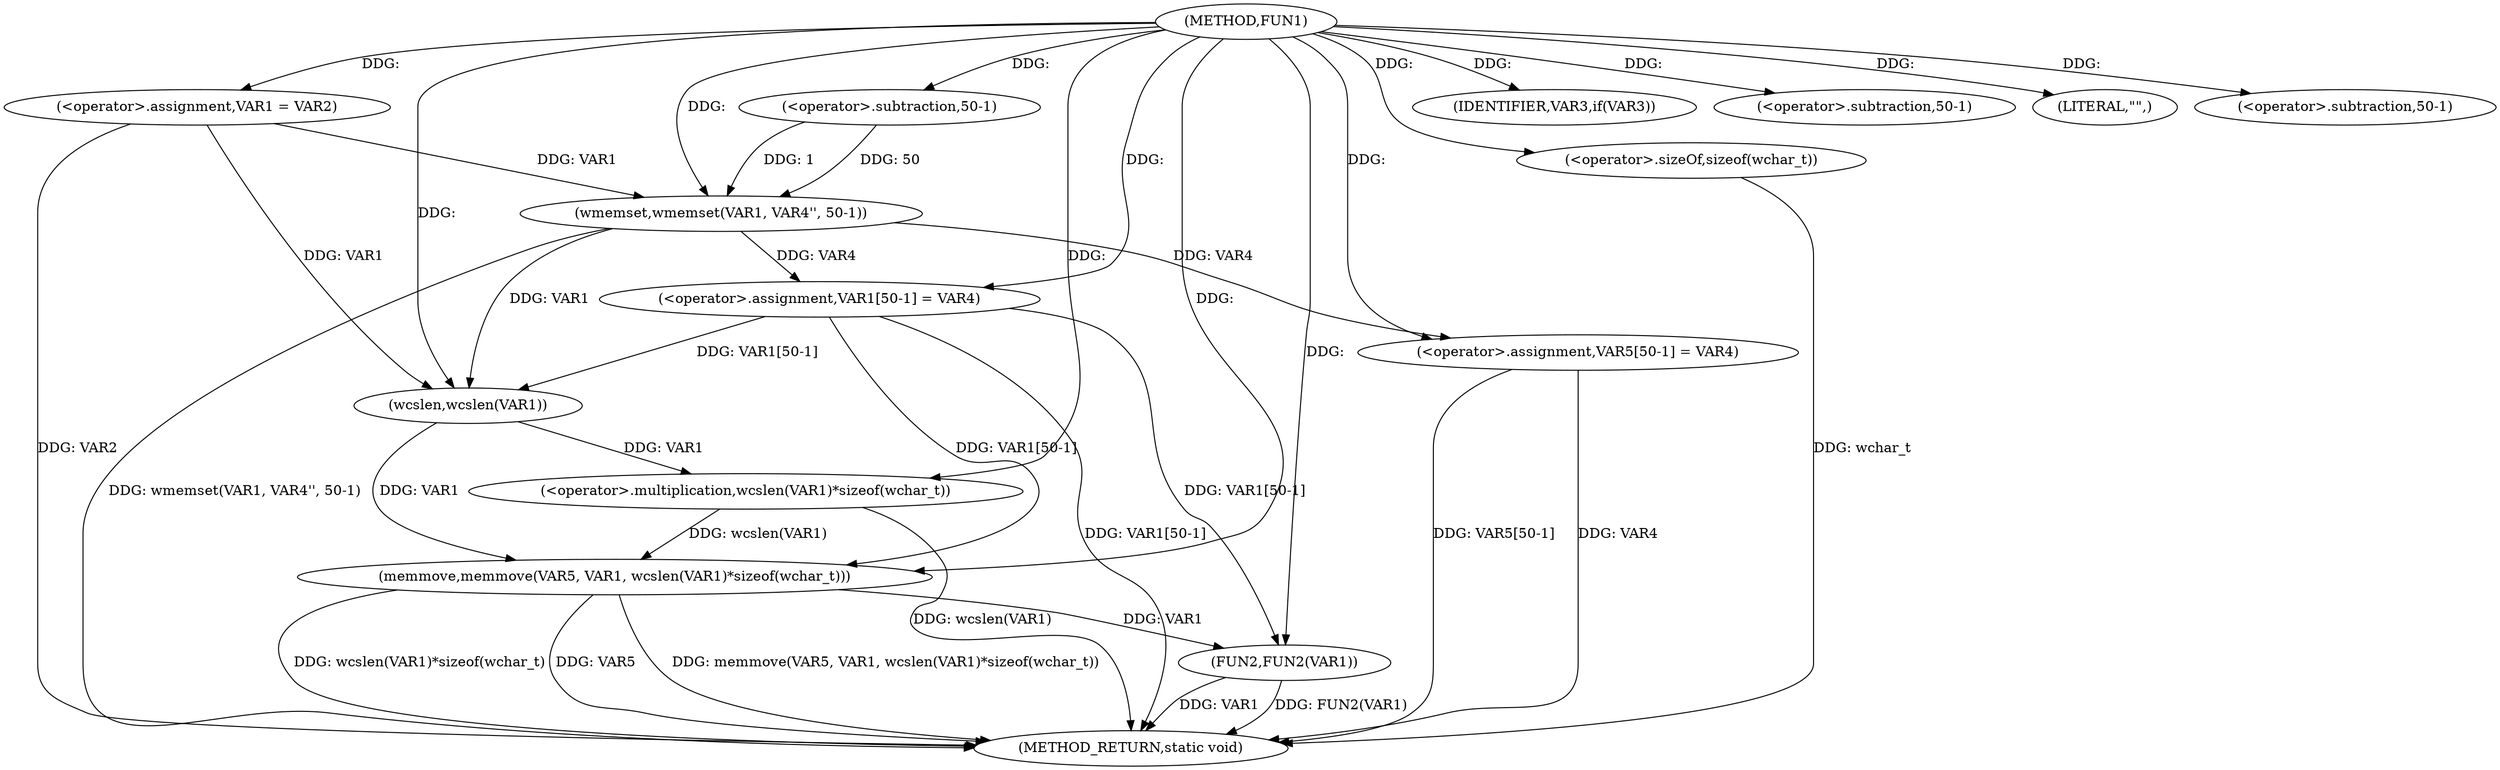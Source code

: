 digraph FUN1 {  
"1000100" [label = "(METHOD,FUN1)" ]
"1000142" [label = "(METHOD_RETURN,static void)" ]
"1000104" [label = "(<operator>.assignment,VAR1 = VAR2)" ]
"1000108" [label = "(IDENTIFIER,VAR3,if(VAR3))" ]
"1000110" [label = "(wmemset,wmemset(VAR1, VAR4'', 50-1))" ]
"1000113" [label = "(<operator>.subtraction,50-1)" ]
"1000116" [label = "(<operator>.assignment,VAR1[50-1] = VAR4)" ]
"1000119" [label = "(<operator>.subtraction,50-1)" ]
"1000124" [label = "(LITERAL,\"\",)" ]
"1000125" [label = "(memmove,memmove(VAR5, VAR1, wcslen(VAR1)*sizeof(wchar_t)))" ]
"1000128" [label = "(<operator>.multiplication,wcslen(VAR1)*sizeof(wchar_t))" ]
"1000129" [label = "(wcslen,wcslen(VAR1))" ]
"1000131" [label = "(<operator>.sizeOf,sizeof(wchar_t))" ]
"1000133" [label = "(<operator>.assignment,VAR5[50-1] = VAR4)" ]
"1000136" [label = "(<operator>.subtraction,50-1)" ]
"1000140" [label = "(FUN2,FUN2(VAR1))" ]
  "1000116" -> "1000142"  [ label = "DDG: VAR1[50-1]"] 
  "1000125" -> "1000142"  [ label = "DDG: VAR5"] 
  "1000125" -> "1000142"  [ label = "DDG: memmove(VAR5, VAR1, wcslen(VAR1)*sizeof(wchar_t))"] 
  "1000140" -> "1000142"  [ label = "DDG: FUN2(VAR1)"] 
  "1000110" -> "1000142"  [ label = "DDG: wmemset(VAR1, VAR4'', 50-1)"] 
  "1000125" -> "1000142"  [ label = "DDG: wcslen(VAR1)*sizeof(wchar_t)"] 
  "1000104" -> "1000142"  [ label = "DDG: VAR2"] 
  "1000131" -> "1000142"  [ label = "DDG: wchar_t"] 
  "1000140" -> "1000142"  [ label = "DDG: VAR1"] 
  "1000133" -> "1000142"  [ label = "DDG: VAR4"] 
  "1000128" -> "1000142"  [ label = "DDG: wcslen(VAR1)"] 
  "1000133" -> "1000142"  [ label = "DDG: VAR5[50-1]"] 
  "1000100" -> "1000104"  [ label = "DDG: "] 
  "1000100" -> "1000108"  [ label = "DDG: "] 
  "1000104" -> "1000110"  [ label = "DDG: VAR1"] 
  "1000100" -> "1000110"  [ label = "DDG: "] 
  "1000113" -> "1000110"  [ label = "DDG: 50"] 
  "1000113" -> "1000110"  [ label = "DDG: 1"] 
  "1000100" -> "1000113"  [ label = "DDG: "] 
  "1000110" -> "1000116"  [ label = "DDG: VAR4"] 
  "1000100" -> "1000116"  [ label = "DDG: "] 
  "1000100" -> "1000119"  [ label = "DDG: "] 
  "1000100" -> "1000124"  [ label = "DDG: "] 
  "1000100" -> "1000125"  [ label = "DDG: "] 
  "1000116" -> "1000125"  [ label = "DDG: VAR1[50-1]"] 
  "1000129" -> "1000125"  [ label = "DDG: VAR1"] 
  "1000128" -> "1000125"  [ label = "DDG: wcslen(VAR1)"] 
  "1000129" -> "1000128"  [ label = "DDG: VAR1"] 
  "1000116" -> "1000129"  [ label = "DDG: VAR1[50-1]"] 
  "1000104" -> "1000129"  [ label = "DDG: VAR1"] 
  "1000110" -> "1000129"  [ label = "DDG: VAR1"] 
  "1000100" -> "1000129"  [ label = "DDG: "] 
  "1000100" -> "1000128"  [ label = "DDG: "] 
  "1000100" -> "1000131"  [ label = "DDG: "] 
  "1000100" -> "1000133"  [ label = "DDG: "] 
  "1000110" -> "1000133"  [ label = "DDG: VAR4"] 
  "1000100" -> "1000136"  [ label = "DDG: "] 
  "1000116" -> "1000140"  [ label = "DDG: VAR1[50-1]"] 
  "1000125" -> "1000140"  [ label = "DDG: VAR1"] 
  "1000100" -> "1000140"  [ label = "DDG: "] 
}

